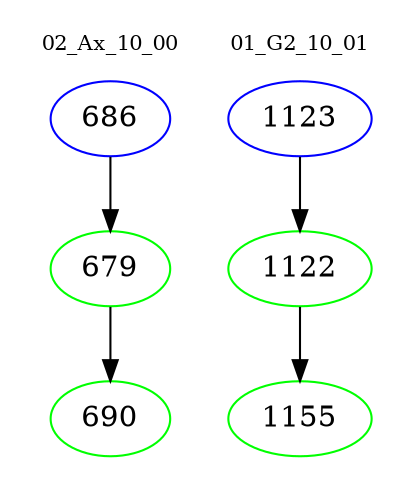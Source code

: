 digraph{
subgraph cluster_0 {
color = white
label = "02_Ax_10_00";
fontsize=10;
T0_686 [label="686", color="blue"]
T0_686 -> T0_679 [color="black"]
T0_679 [label="679", color="green"]
T0_679 -> T0_690 [color="black"]
T0_690 [label="690", color="green"]
}
subgraph cluster_1 {
color = white
label = "01_G2_10_01";
fontsize=10;
T1_1123 [label="1123", color="blue"]
T1_1123 -> T1_1122 [color="black"]
T1_1122 [label="1122", color="green"]
T1_1122 -> T1_1155 [color="black"]
T1_1155 [label="1155", color="green"]
}
}
